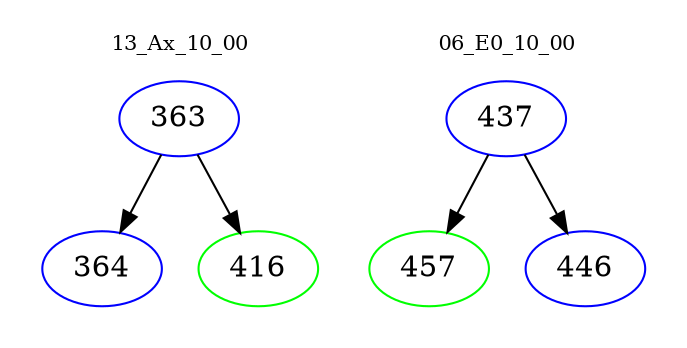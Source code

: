 digraph{
subgraph cluster_0 {
color = white
label = "13_Ax_10_00";
fontsize=10;
T0_363 [label="363", color="blue"]
T0_363 -> T0_364 [color="black"]
T0_364 [label="364", color="blue"]
T0_363 -> T0_416 [color="black"]
T0_416 [label="416", color="green"]
}
subgraph cluster_1 {
color = white
label = "06_E0_10_00";
fontsize=10;
T1_437 [label="437", color="blue"]
T1_437 -> T1_457 [color="black"]
T1_457 [label="457", color="green"]
T1_437 -> T1_446 [color="black"]
T1_446 [label="446", color="blue"]
}
}
